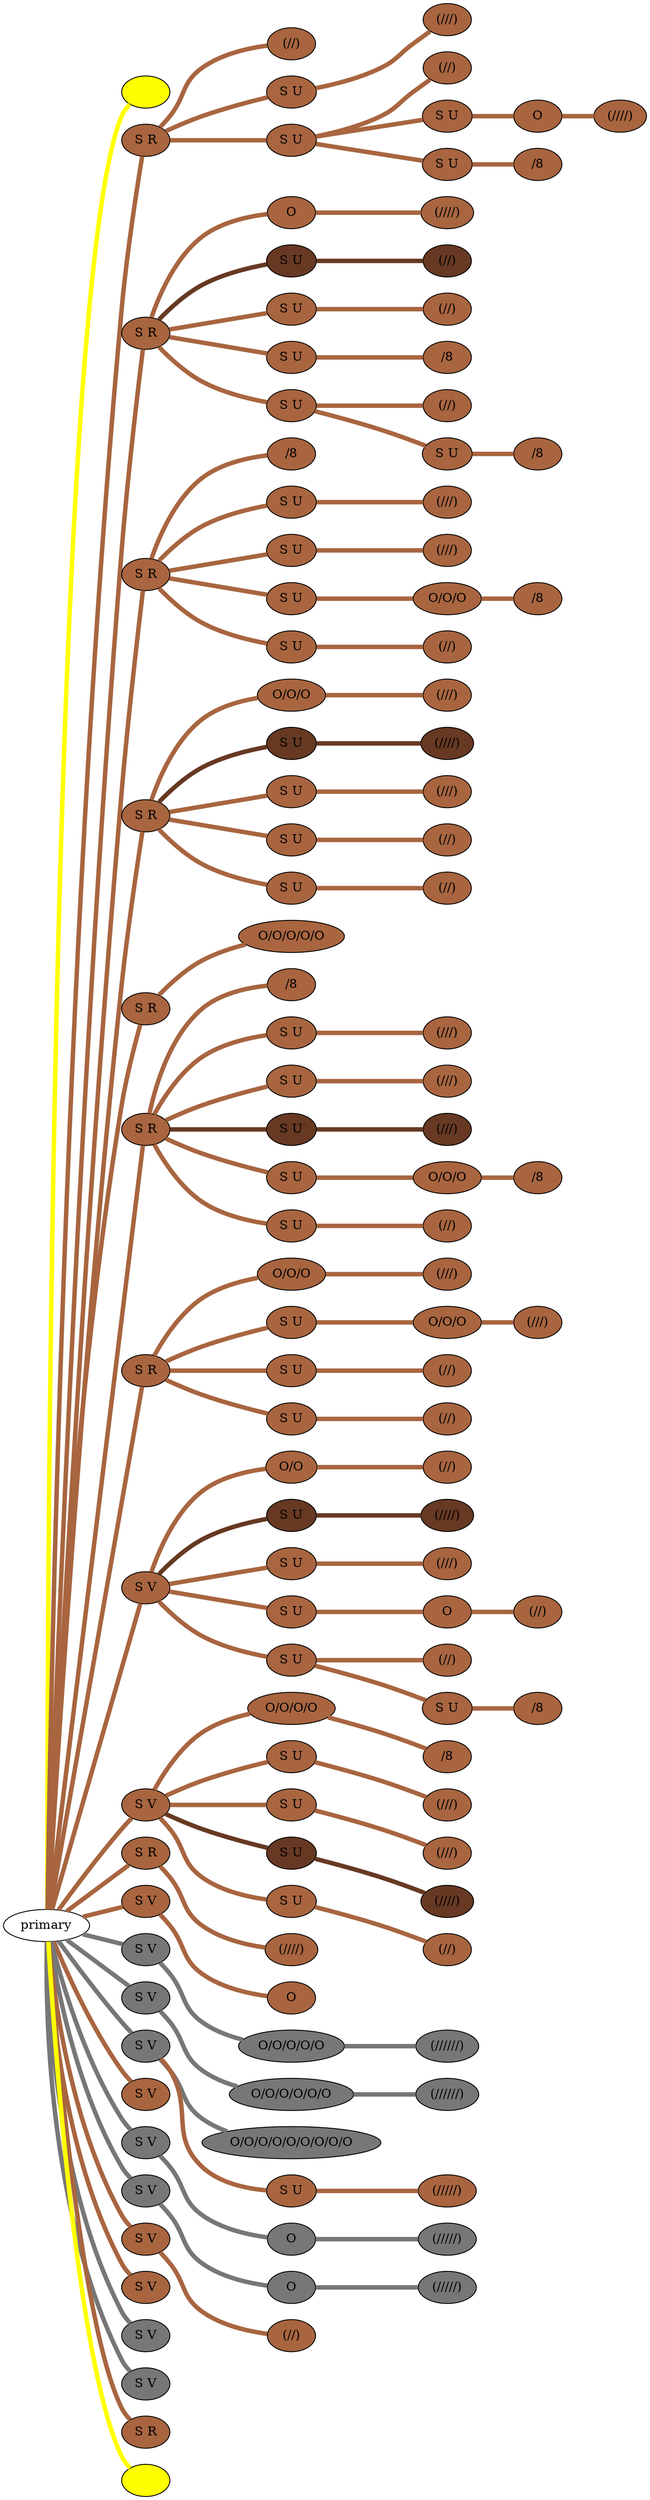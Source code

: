 graph {
 graph [rankdir=LR]
"primary" -- "K1" [penwidth=5,color=yellow]
"K1" [label=" ", style=filled, fillcolor=yellow]
"primary" -- "1" [penwidth=5,color="#A86540"]
"1" [label="S R", style=filled, fillcolor="#A86540"]
"1" -- "1:0" [penwidth=5,color="#A86540"]
"1:0" [label="(//)", style=filled, fillcolor="#A86540"]
"1" -- "1s1" [penwidth=5,color="#A86540"]
"1s1" [label="S U", style=filled, fillcolor="#A86540"]
"1s1" -- "1s1:0" [penwidth=5,color="#A86540"]
"1s1:0" [label="(///)", style=filled, fillcolor="#A86540"]
"1" -- "1s2" [penwidth=5,color="#A86540"]
"1s2" [label="S U", style=filled, fillcolor="#A86540"]
"1s2" -- "1s2:0" [penwidth=5,color="#A86540"]
"1s2:0" [label="(//)", style=filled, fillcolor="#A86540"]
"1s2" -- "1s2s1" [penwidth=5,color="#A86540"]
"1s2s1" [label="S U", style=filled, fillcolor="#A86540"]
"1s2s1" -- "1s2s1:0" [penwidth=5,color="#A86540"]
"1s2s1:0" [label="O", style=filled, fillcolor="#A86540"]
"1s2s1:0" -- "1s2s1:1" [penwidth=5,color="#A86540"]
"1s2s1:1" [label="(////)", style=filled, fillcolor="#A86540"]
"1s2" -- "1s2s2" [penwidth=5,color="#A86540"]
"1s2s2" [label="S U", style=filled, fillcolor="#A86540"]
"1s2s2" -- "1s2s2:0" [penwidth=5,color="#A86540"]
"1s2s2:0" [label="/8", style=filled, fillcolor="#A86540"]
"primary" -- "2" [penwidth=5,color="#A86540"]
"2" [label="S R", style=filled, fillcolor="#A86540"]
"2" -- "2:0" [penwidth=5,color="#A86540"]
"2:0" [label="O", style=filled, fillcolor="#A86540"]
"2:0" -- "2:1" [penwidth=5,color="#A86540"]
"2:1" [label="(////)", style=filled, fillcolor="#A86540"]
"2" -- "2s1" [penwidth=5,color="#673923"]
"2s1" [label="S U", style=filled, fillcolor="#673923"]
"2s1" -- "2s1:0" [penwidth=5,color="#673923"]
"2s1:0" [label="(//)", style=filled, fillcolor="#673923"]
"2" -- "2s2" [penwidth=5,color="#A86540"]
"2s2" [label="S U", style=filled, fillcolor="#A86540"]
"2s2" -- "2s2:0" [penwidth=5,color="#A86540"]
"2s2:0" [label="(//)", style=filled, fillcolor="#A86540"]
"2" -- "2s3" [penwidth=5,color="#A86540"]
"2s3" [label="S U", style=filled, fillcolor="#A86540"]
"2s3" -- "2s3:0" [penwidth=5,color="#A86540"]
"2s3:0" [label="/8", style=filled, fillcolor="#A86540"]
"2" -- "2s4" [penwidth=5,color="#A86540"]
"2s4" [label="S U", style=filled, fillcolor="#A86540"]
"2s4" -- "2s4:0" [penwidth=5,color="#A86540"]
"2s4:0" [label="(//)", style=filled, fillcolor="#A86540"]
"2s4" -- "2s4s1" [penwidth=5,color="#A86540"]
"2s4s1" [label="S U", style=filled, fillcolor="#A86540"]
"2s4s1" -- "2s4s1:0" [penwidth=5,color="#A86540"]
"2s4s1:0" [label="/8", style=filled, fillcolor="#A86540"]
"primary" -- "3" [penwidth=5,color="#A86540"]
"3" [label="S R", style=filled, fillcolor="#A86540"]
"3" -- "3:0" [penwidth=5,color="#A86540"]
"3:0" [label="/8", style=filled, fillcolor="#A86540"]
"3" -- "3s1" [penwidth=5,color="#A86540"]
"3s1" [label="S U", style=filled, fillcolor="#A86540"]
"3s1" -- "3s1:0" [penwidth=5,color="#A86540"]
"3s1:0" [label="(///)", style=filled, fillcolor="#A86540"]
"3" -- "3s2" [penwidth=5,color="#A86540"]
"3s2" [label="S U", style=filled, fillcolor="#A86540"]
"3s2" -- "3s2:0" [penwidth=5,color="#A86540"]
"3s2:0" [label="(///)", style=filled, fillcolor="#A86540"]
"3" -- "3s3" [penwidth=5,color="#A86540"]
"3s3" [label="S U", style=filled, fillcolor="#A86540"]
"3s3" -- "3s3:0" [penwidth=5,color="#A86540"]
"3s3:0" [label="O/O/O", style=filled, fillcolor="#A86540"]
"3s3:0" -- "3s3:1" [penwidth=5,color="#A86540"]
"3s3:1" [label="/8", style=filled, fillcolor="#A86540"]
"3" -- "3s4" [penwidth=5,color="#A86540"]
"3s4" [label="S U", style=filled, fillcolor="#A86540"]
"3s4" -- "3s4:0" [penwidth=5,color="#A86540"]
"3s4:0" [label="(//)", style=filled, fillcolor="#A86540"]
"primary" -- "4" [penwidth=5,color="#A86540"]
"4" [label="S R", style=filled, fillcolor="#A86540"]
"4" -- "4:0" [penwidth=5,color="#A86540"]
"4:0" [label="O/O/O", style=filled, fillcolor="#A86540"]
"4:0" -- "4:1" [penwidth=5,color="#A86540"]
"4:1" [label="(///)", style=filled, fillcolor="#A86540"]
"4" -- "4s1" [penwidth=5,color="#673923"]
"4s1" [label="S U", style=filled, fillcolor="#673923"]
"4s1" -- "4s1:0" [penwidth=5,color="#673923"]
"4s1:0" [label="(////)", style=filled, fillcolor="#673923"]
"4" -- "4s2" [penwidth=5,color="#A86540"]
"4s2" [label="S U", style=filled, fillcolor="#A86540"]
"4s2" -- "4s2:0" [penwidth=5,color="#A86540"]
"4s2:0" [label="(///)", style=filled, fillcolor="#A86540"]
"4" -- "4s3" [penwidth=5,color="#A86540"]
"4s3" [label="S U", style=filled, fillcolor="#A86540"]
"4s3" -- "4s3:0" [penwidth=5,color="#A86540"]
"4s3:0" [label="(//)", style=filled, fillcolor="#A86540"]
"4" -- "4s4" [penwidth=5,color="#A86540"]
"4s4" [label="S U", style=filled, fillcolor="#A86540"]
"4s4" -- "4s4:0" [penwidth=5,color="#A86540"]
"4s4:0" [label="(//)", style=filled, fillcolor="#A86540"]
"primary" -- "5" [penwidth=5,color="#A86540"]
"5" [label="S R", style=filled, fillcolor="#A86540"]
"5" -- "5:0" [penwidth=5,color="#A86540"]
"5:0" [label="O/O/O/O/O", style=filled, fillcolor="#A86540"]
"primary" -- "6" [penwidth=5,color="#A86540"]
"6" [label="S R", style=filled, fillcolor="#A86540"]
"6" -- "6:0" [penwidth=5,color="#A86540"]
"6:0" [label="/8", style=filled, fillcolor="#A86540"]
"6" -- "6s1" [penwidth=5,color="#A86540"]
"6s1" [label="S U", style=filled, fillcolor="#A86540"]
"6s1" -- "6s1:0" [penwidth=5,color="#A86540"]
"6s1:0" [label="(///)", style=filled, fillcolor="#A86540"]
"6" -- "6s2" [penwidth=5,color="#A86540"]
"6s2" [label="S U", style=filled, fillcolor="#A86540"]
"6s2" -- "6s2:0" [penwidth=5,color="#A86540"]
"6s2:0" [label="(///)", style=filled, fillcolor="#A86540"]
"6" -- "6s3" [penwidth=5,color="#673923"]
"6s3" [label="S U", style=filled, fillcolor="#673923"]
"6s3" -- "6s3:0" [penwidth=5,color="#673923"]
"6s3:0" [label="(///)", style=filled, fillcolor="#673923"]
"6" -- "6s4" [penwidth=5,color="#A86540"]
"6s4" [label="S U", style=filled, fillcolor="#A86540"]
"6s4" -- "6s4:0" [penwidth=5,color="#A86540"]
"6s4:0" [label="O/O/O", style=filled, fillcolor="#A86540"]
"6s4:0" -- "6s4:1" [penwidth=5,color="#A86540"]
"6s4:1" [label="/8", style=filled, fillcolor="#A86540"]
"6" -- "6s5" [penwidth=5,color="#A86540"]
"6s5" [label="S U", style=filled, fillcolor="#A86540"]
"6s5" -- "6s5:0" [penwidth=5,color="#A86540"]
"6s5:0" [label="(//)", style=filled, fillcolor="#A86540"]
"primary" -- "7" [penwidth=5,color="#A86540"]
"7" [label="S R", style=filled, fillcolor="#A86540"]
"7" -- "7:0" [penwidth=5,color="#A86540"]
"7:0" [label="O/O/O", style=filled, fillcolor="#A86540"]
"7:0" -- "7:1" [penwidth=5,color="#A86540"]
"7:1" [label="(///)", style=filled, fillcolor="#A86540"]
"7" -- "7s1" [penwidth=5,color="#A86540"]
"7s1" [label="S U", style=filled, fillcolor="#A86540"]
"7s1" -- "7s1:0" [penwidth=5,color="#A86540"]
"7s1:0" [label="O/O/O", style=filled, fillcolor="#A86540"]
"7s1:0" -- "7s1:1" [penwidth=5,color="#A86540"]
"7s1:1" [label="(///)", style=filled, fillcolor="#A86540"]
"7" -- "7s2" [penwidth=5,color="#A86540"]
"7s2" [label="S U", style=filled, fillcolor="#A86540"]
"7s2" -- "7s2:0" [penwidth=5,color="#A86540"]
"7s2:0" [label="(//)", style=filled, fillcolor="#A86540"]
"7" -- "7s3" [penwidth=5,color="#A86540"]
"7s3" [label="S U", style=filled, fillcolor="#A86540"]
"7s3" -- "7s3:0" [penwidth=5,color="#A86540"]
"7s3:0" [label="(//)", style=filled, fillcolor="#A86540"]
"primary" -- "8" [penwidth=5,color="#A86540"]
"8" [label="S V", style=filled, fillcolor="#A86540"]
"8" -- "8:0" [penwidth=5,color="#A86540"]
"8:0" [label="O/O", style=filled, fillcolor="#A86540"]
"8:0" -- "8:1" [penwidth=5,color="#A86540"]
"8:1" [label="(//)", style=filled, fillcolor="#A86540"]
"8" -- "8s1" [penwidth=5,color="#673923"]
"8s1" [label="S U", style=filled, fillcolor="#673923"]
"8s1" -- "8s1:0" [penwidth=5,color="#673923"]
"8s1:0" [label="(////)", style=filled, fillcolor="#673923"]
"8" -- "8s2" [penwidth=5,color="#A86540"]
"8s2" [label="S U", style=filled, fillcolor="#A86540"]
"8s2" -- "8s2:0" [penwidth=5,color="#A86540"]
"8s2:0" [label="(///)", style=filled, fillcolor="#A86540"]
"8" -- "8s3" [penwidth=5,color="#A86540"]
"8s3" [label="S U", style=filled, fillcolor="#A86540"]
"8s3" -- "8s3:0" [penwidth=5,color="#A86540"]
"8s3:0" [label="O", style=filled, fillcolor="#A86540"]
"8s3:0" -- "8s3:1" [penwidth=5,color="#A86540"]
"8s3:1" [label="(//)", style=filled, fillcolor="#A86540"]
"8" -- "8s4" [penwidth=5,color="#A86540"]
"8s4" [label="S U", style=filled, fillcolor="#A86540"]
"8s4" -- "8s4:0" [penwidth=5,color="#A86540"]
"8s4:0" [label="(//)", style=filled, fillcolor="#A86540"]
"8s4" -- "8s4s1" [penwidth=5,color="#A86540"]
"8s4s1" [label="S U", style=filled, fillcolor="#A86540"]
"8s4s1" -- "8s4s1:0" [penwidth=5,color="#A86540"]
"8s4s1:0" [label="/8", style=filled, fillcolor="#A86540"]
"primary" -- "9" [penwidth=5,color="#A86540"]
"9" [label="S V", style=filled, fillcolor="#A86540"]
"9" -- "9:0" [penwidth=5,color="#A86540"]
"9:0" [label="O/O/O/O", style=filled, fillcolor="#A86540"]
"9:0" -- "9:1" [penwidth=5,color="#A86540"]
"9:1" [label="/8", style=filled, fillcolor="#A86540"]
"9" -- "9s1" [penwidth=5,color="#A86540"]
"9s1" [label="S U", style=filled, fillcolor="#A86540"]
"9s1" -- "9s1:0" [penwidth=5,color="#A86540"]
"9s1:0" [label="(///)", style=filled, fillcolor="#A86540"]
"9" -- "9s2" [penwidth=5,color="#A86540"]
"9s2" [label="S U", style=filled, fillcolor="#A86540"]
"9s2" -- "9s2:0" [penwidth=5,color="#A86540"]
"9s2:0" [label="(///)", style=filled, fillcolor="#A86540"]
"9" -- "9s3" [penwidth=5,color="#673923"]
"9s3" [label="S U", style=filled, fillcolor="#673923"]
"9s3" -- "9s3:0" [penwidth=5,color="#673923"]
"9s3:0" [label="(////)", style=filled, fillcolor="#673923"]
"9" -- "9s4" [penwidth=5,color="#A86540"]
"9s4" [label="S U", style=filled, fillcolor="#A86540"]
"9s4" -- "9s4:0" [penwidth=5,color="#A86540"]
"9s4:0" [label="(//)", style=filled, fillcolor="#A86540"]
"primary" -- "10" [penwidth=5,color="#A86540"]
"10" [label="S R", style=filled, fillcolor="#A86540"]
"10" -- "10:0" [penwidth=5,color="#A86540"]
"10:0" [label="(////)", style=filled, fillcolor="#A86540"]
"primary" -- "11" [penwidth=5,color="#A86540"]
"11" [label="S V", style=filled, fillcolor="#A86540"]
"11" -- "11:0" [penwidth=5,color="#A86540"]
"11:0" [label="O", style=filled, fillcolor="#A86540"]
"primary" -- "12" [penwidth=5,color="#777777"]
"12" [label="S V", style=filled, fillcolor="#777777"]
"12" -- "12:0" [penwidth=5,color="#777777"]
"12:0" [label="O/O/O/O/O", style=filled, fillcolor="#777777"]
"12:0" -- "12:1" [penwidth=5,color="#777777"]
"12:1" [label="(//////)", style=filled, fillcolor="#777777"]
"primary" -- "13" [penwidth=5,color="#777777"]
"13" [label="S V", style=filled, fillcolor="#777777"]
"13" -- "13:0" [penwidth=5,color="#777777"]
"13:0" [label="O/O/O/O/O/O", style=filled, fillcolor="#777777"]
"13:0" -- "13:1" [penwidth=5,color="#777777"]
"13:1" [label="(//////)", style=filled, fillcolor="#777777"]
"primary" -- "14" [penwidth=5,color="#777777"]
"14" [label="S V", style=filled, fillcolor="#777777"]
"14" -- "14:0" [penwidth=5,color="#777777"]
"14:0" [label="O/O/O/O/O/O/O/O/O", style=filled, fillcolor="#777777"]
"14" -- "14s1" [penwidth=5,color="#A86540"]
"14s1" [label="S U", style=filled, fillcolor="#A86540"]
"14s1" -- "14s1:0" [penwidth=5,color="#A86540"]
"14s1:0" [label="(/////)", style=filled, fillcolor="#A86540"]
"primary" -- "15" [penwidth=5,color="#A86540"]
"15" [label="S V", style=filled, fillcolor="#A86540"]
"primary" -- "16" [penwidth=5,color="#777777"]
"16" [label="S V", style=filled, fillcolor="#777777"]
"16" -- "16:0" [penwidth=5,color="#777777"]
"16:0" [label="O", style=filled, fillcolor="#777777"]
"16:0" -- "16:1" [penwidth=5,color="#777777"]
"16:1" [label="(/////)", style=filled, fillcolor="#777777"]
"primary" -- "17" [penwidth=5,color="#777777"]
"17" [label="S V", style=filled, fillcolor="#777777"]
"17" -- "17:0" [penwidth=5,color="#777777"]
"17:0" [label="O", style=filled, fillcolor="#777777"]
"17:0" -- "17:1" [penwidth=5,color="#777777"]
"17:1" [label="(/////)", style=filled, fillcolor="#777777"]
"primary" -- "18" [penwidth=5,color="#A86540"]
"18" [label="S V", style=filled, fillcolor="#A86540"]
"18" -- "18:0" [penwidth=5,color="#A86540"]
"18:0" [label="(//)", style=filled, fillcolor="#A86540"]
"primary" -- "19" [penwidth=5,color="#A86540"]
"19" [label="S V", style=filled, fillcolor="#A86540"]
"primary" -- "20" [penwidth=5,color="#777777"]
"20" [label="S V", style=filled, fillcolor="#777777"]
"primary" -- "21" [penwidth=5,color="#777777"]
"21" [label="S V", style=filled, fillcolor="#777777"]
"primary" -- "22" [penwidth=5,color="#A86540"]
"22" [label="S R", style=filled, fillcolor="#A86540"]
"primary" -- "K2" [penwidth=5,color=yellow]
"K2" [label=" ", style=filled, fillcolor=yellow]
}
